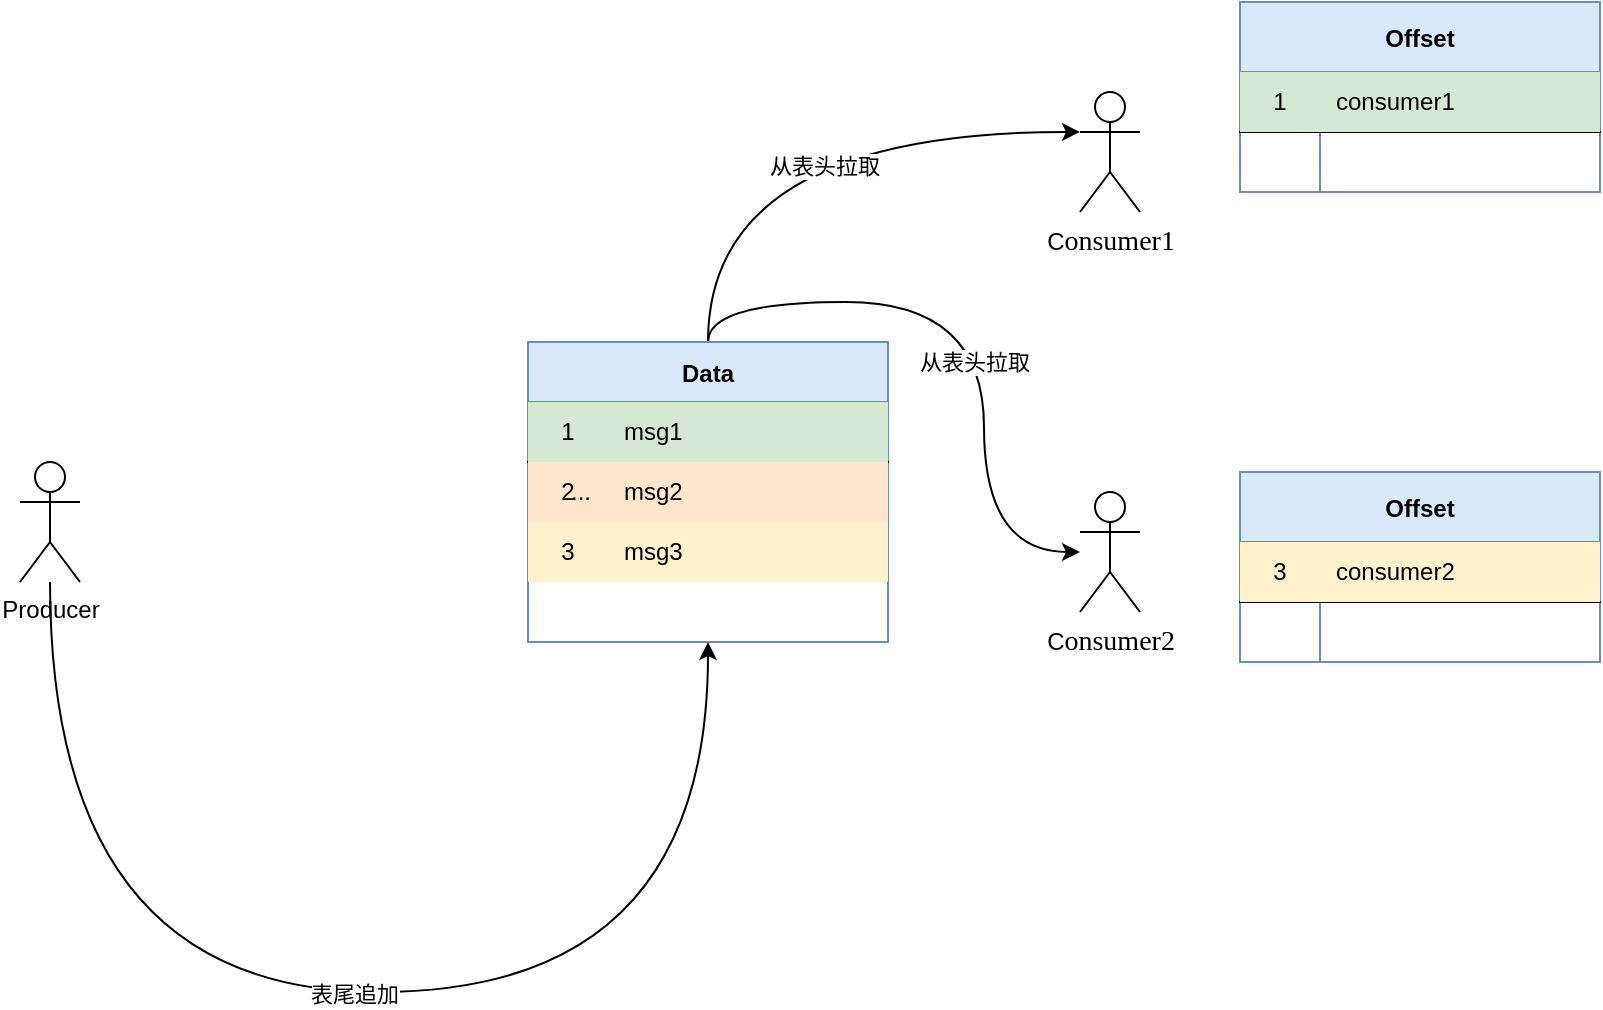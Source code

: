 <mxfile version="14.9.2" type="github">
  <diagram id="VZTdUykXYbI2ZBYuBRgF" name="第 1 页">
    <mxGraphModel dx="946" dy="563" grid="1" gridSize="10" guides="1" tooltips="1" connect="1" arrows="1" fold="1" page="1" pageScale="1" pageWidth="827" pageHeight="1169" math="0" shadow="0">
      <root>
        <mxCell id="0" />
        <mxCell id="1" parent="0" />
        <mxCell id="7mHwJ7CEPZ4vU7DKZEV_-24" style="edgeStyle=orthogonalEdgeStyle;curved=1;rounded=0;orthogonalLoop=1;jettySize=auto;html=1;entryX=0;entryY=0.333;entryDx=0;entryDy=0;entryPerimeter=0;exitX=0.5;exitY=0;exitDx=0;exitDy=0;" edge="1" parent="1" source="7mHwJ7CEPZ4vU7DKZEV_-3" target="7mHwJ7CEPZ4vU7DKZEV_-20">
          <mxGeometry relative="1" as="geometry" />
        </mxCell>
        <mxCell id="7mHwJ7CEPZ4vU7DKZEV_-26" value="从表头拉取" style="edgeLabel;html=1;align=center;verticalAlign=middle;resizable=0;points=[];" vertex="1" connectable="0" parent="7mHwJ7CEPZ4vU7DKZEV_-24">
          <mxGeometry x="0.12" y="-17" relative="1" as="geometry">
            <mxPoint as="offset" />
          </mxGeometry>
        </mxCell>
        <mxCell id="7mHwJ7CEPZ4vU7DKZEV_-25" style="edgeStyle=orthogonalEdgeStyle;curved=1;rounded=0;orthogonalLoop=1;jettySize=auto;html=1;exitX=0.5;exitY=0;exitDx=0;exitDy=0;" edge="1" parent="1" source="7mHwJ7CEPZ4vU7DKZEV_-3" target="7mHwJ7CEPZ4vU7DKZEV_-21">
          <mxGeometry relative="1" as="geometry" />
        </mxCell>
        <mxCell id="7mHwJ7CEPZ4vU7DKZEV_-27" value="从表头拉取" style="edgeLabel;html=1;align=center;verticalAlign=middle;resizable=0;points=[];" vertex="1" connectable="0" parent="7mHwJ7CEPZ4vU7DKZEV_-25">
          <mxGeometry x="0.136" y="-5" relative="1" as="geometry">
            <mxPoint as="offset" />
          </mxGeometry>
        </mxCell>
        <mxCell id="7mHwJ7CEPZ4vU7DKZEV_-3" value="Data" style="shape=table;startSize=30;container=1;collapsible=0;childLayout=tableLayout;fixedRows=1;rowLines=0;fontStyle=1;align=center;fillColor=#dae8fc;strokeColor=#6c8ebf;" vertex="1" parent="1">
          <mxGeometry x="324" y="195" width="180" height="150" as="geometry" />
        </mxCell>
        <mxCell id="7mHwJ7CEPZ4vU7DKZEV_-4" value="" style="shape=partialRectangle;html=1;whiteSpace=wrap;collapsible=0;dropTarget=0;pointerEvents=0;fillColor=none;top=0;left=0;bottom=1;right=0;points=[[0,0.5],[1,0.5]];portConstraint=eastwest;" vertex="1" parent="7mHwJ7CEPZ4vU7DKZEV_-3">
          <mxGeometry y="30" width="180" height="30" as="geometry" />
        </mxCell>
        <mxCell id="7mHwJ7CEPZ4vU7DKZEV_-5" value="1" style="shape=partialRectangle;html=1;whiteSpace=wrap;connectable=0;fillColor=#d5e8d4;top=0;left=0;bottom=0;right=0;overflow=hidden;strokeColor=#82b366;" vertex="1" parent="7mHwJ7CEPZ4vU7DKZEV_-4">
          <mxGeometry width="40" height="30" as="geometry" />
        </mxCell>
        <mxCell id="7mHwJ7CEPZ4vU7DKZEV_-6" value="msg1" style="shape=partialRectangle;html=1;whiteSpace=wrap;connectable=0;fillColor=#d5e8d4;top=0;left=0;bottom=0;right=0;align=left;spacingLeft=6;overflow=hidden;strokeColor=#82b366;" vertex="1" parent="7mHwJ7CEPZ4vU7DKZEV_-4">
          <mxGeometry x="40" width="140" height="30" as="geometry" />
        </mxCell>
        <mxCell id="7mHwJ7CEPZ4vU7DKZEV_-7" value="" style="shape=partialRectangle;html=1;whiteSpace=wrap;collapsible=0;dropTarget=0;pointerEvents=0;fillColor=none;top=0;left=0;bottom=0;right=0;points=[[0,0.5],[1,0.5]];portConstraint=eastwest;" vertex="1" parent="7mHwJ7CEPZ4vU7DKZEV_-3">
          <mxGeometry y="60" width="180" height="30" as="geometry" />
        </mxCell>
        <mxCell id="7mHwJ7CEPZ4vU7DKZEV_-8" value="2" style="shape=partialRectangle;html=1;whiteSpace=wrap;connectable=0;fillColor=#ffe6cc;top=0;left=0;bottom=0;right=0;overflow=hidden;strokeColor=#d79b00;" vertex="1" parent="7mHwJ7CEPZ4vU7DKZEV_-7">
          <mxGeometry width="40" height="30" as="geometry" />
        </mxCell>
        <mxCell id="7mHwJ7CEPZ4vU7DKZEV_-9" value="msg2" style="shape=partialRectangle;html=1;whiteSpace=wrap;connectable=0;fillColor=#ffe6cc;top=0;left=0;bottom=0;right=0;align=left;spacingLeft=6;overflow=hidden;strokeColor=#d79b00;" vertex="1" parent="7mHwJ7CEPZ4vU7DKZEV_-7">
          <mxGeometry x="40" width="140" height="30" as="geometry" />
        </mxCell>
        <mxCell id="7mHwJ7CEPZ4vU7DKZEV_-10" value="" style="shape=partialRectangle;html=1;whiteSpace=wrap;collapsible=0;dropTarget=0;pointerEvents=0;fillColor=none;top=0;left=0;bottom=0;right=0;points=[[0,0.5],[1,0.5]];portConstraint=eastwest;" vertex="1" parent="7mHwJ7CEPZ4vU7DKZEV_-3">
          <mxGeometry y="90" width="180" height="30" as="geometry" />
        </mxCell>
        <mxCell id="7mHwJ7CEPZ4vU7DKZEV_-11" value="3" style="shape=partialRectangle;html=1;whiteSpace=wrap;connectable=0;fillColor=#fff2cc;top=0;left=0;bottom=0;right=0;overflow=hidden;strokeColor=#d6b656;" vertex="1" parent="7mHwJ7CEPZ4vU7DKZEV_-10">
          <mxGeometry width="40" height="30" as="geometry" />
        </mxCell>
        <mxCell id="7mHwJ7CEPZ4vU7DKZEV_-12" value="msg3" style="shape=partialRectangle;html=1;whiteSpace=wrap;connectable=0;fillColor=#fff2cc;top=0;left=0;bottom=0;right=0;align=left;spacingLeft=6;overflow=hidden;strokeColor=#d6b656;" vertex="1" parent="7mHwJ7CEPZ4vU7DKZEV_-10">
          <mxGeometry x="40" width="140" height="30" as="geometry" />
        </mxCell>
        <mxCell id="7mHwJ7CEPZ4vU7DKZEV_-13" value="..." style="text;html=1;align=center;verticalAlign=middle;resizable=0;points=[];autosize=1;strokeColor=none;" vertex="1" parent="1">
          <mxGeometry x="335" y="260" width="30" height="20" as="geometry" />
        </mxCell>
        <mxCell id="7mHwJ7CEPZ4vU7DKZEV_-18" style="edgeStyle=orthogonalEdgeStyle;rounded=0;orthogonalLoop=1;jettySize=auto;html=1;entryX=0.5;entryY=1;entryDx=0;entryDy=0;curved=1;" edge="1" parent="1" source="7mHwJ7CEPZ4vU7DKZEV_-15" target="7mHwJ7CEPZ4vU7DKZEV_-3">
          <mxGeometry relative="1" as="geometry">
            <Array as="points">
              <mxPoint x="85" y="520" />
              <mxPoint x="414" y="520" />
            </Array>
          </mxGeometry>
        </mxCell>
        <mxCell id="7mHwJ7CEPZ4vU7DKZEV_-19" value="表尾追加" style="edgeLabel;html=1;align=center;verticalAlign=middle;resizable=0;points=[];" vertex="1" connectable="0" parent="7mHwJ7CEPZ4vU7DKZEV_-18">
          <mxGeometry x="0.007" y="-1" relative="1" as="geometry">
            <mxPoint as="offset" />
          </mxGeometry>
        </mxCell>
        <mxCell id="7mHwJ7CEPZ4vU7DKZEV_-15" value="Producer" style="shape=umlActor;verticalLabelPosition=bottom;verticalAlign=top;html=1;outlineConnect=0;" vertex="1" parent="1">
          <mxGeometry x="70" y="255" width="30" height="60" as="geometry" />
        </mxCell>
        <mxCell id="7mHwJ7CEPZ4vU7DKZEV_-20" value="C&lt;span style=&quot;font-family: &amp;#34;.pingfang sc&amp;#34; ; font-size: 14px&quot;&gt;onsumer1&lt;/span&gt;" style="shape=umlActor;verticalLabelPosition=bottom;verticalAlign=top;html=1;outlineConnect=0;" vertex="1" parent="1">
          <mxGeometry x="600" y="70" width="30" height="60" as="geometry" />
        </mxCell>
        <mxCell id="7mHwJ7CEPZ4vU7DKZEV_-21" value="C&lt;span style=&quot;font-family: &amp;#34;.pingfang sc&amp;#34; ; font-size: 14px&quot;&gt;onsumer2&lt;/span&gt;" style="shape=umlActor;verticalLabelPosition=bottom;verticalAlign=top;html=1;outlineConnect=0;" vertex="1" parent="1">
          <mxGeometry x="600" y="270" width="30" height="60" as="geometry" />
        </mxCell>
        <mxCell id="7mHwJ7CEPZ4vU7DKZEV_-28" value="Offset" style="shape=table;startSize=35;container=1;collapsible=0;childLayout=tableLayout;fixedRows=1;rowLines=0;fontStyle=1;align=center;fillColor=#dae8fc;strokeColor=#6c8ebf;" vertex="1" parent="1">
          <mxGeometry x="680" y="25" width="180" height="95" as="geometry" />
        </mxCell>
        <mxCell id="7mHwJ7CEPZ4vU7DKZEV_-29" value="" style="shape=partialRectangle;html=1;whiteSpace=wrap;collapsible=0;dropTarget=0;pointerEvents=0;fillColor=none;top=0;left=0;bottom=1;right=0;points=[[0,0.5],[1,0.5]];portConstraint=eastwest;" vertex="1" parent="7mHwJ7CEPZ4vU7DKZEV_-28">
          <mxGeometry y="35" width="180" height="30" as="geometry" />
        </mxCell>
        <mxCell id="7mHwJ7CEPZ4vU7DKZEV_-30" value="1" style="shape=partialRectangle;html=1;whiteSpace=wrap;connectable=0;fillColor=#d5e8d4;top=0;left=0;bottom=0;right=0;overflow=hidden;strokeColor=#82b366;" vertex="1" parent="7mHwJ7CEPZ4vU7DKZEV_-29">
          <mxGeometry width="40" height="30" as="geometry" />
        </mxCell>
        <mxCell id="7mHwJ7CEPZ4vU7DKZEV_-31" value="consumer1" style="shape=partialRectangle;html=1;whiteSpace=wrap;connectable=0;fillColor=#d5e8d4;top=0;left=0;bottom=0;right=0;align=left;spacingLeft=6;overflow=hidden;strokeColor=#82b366;" vertex="1" parent="7mHwJ7CEPZ4vU7DKZEV_-29">
          <mxGeometry x="40" width="140" height="30" as="geometry" />
        </mxCell>
        <mxCell id="7mHwJ7CEPZ4vU7DKZEV_-35" value="" style="shape=partialRectangle;html=1;whiteSpace=wrap;collapsible=0;dropTarget=0;pointerEvents=0;fillColor=none;top=0;left=0;bottom=0;right=0;points=[[0,0.5],[1,0.5]];portConstraint=eastwest;" vertex="1" parent="7mHwJ7CEPZ4vU7DKZEV_-28">
          <mxGeometry y="65" width="180" height="30" as="geometry" />
        </mxCell>
        <mxCell id="7mHwJ7CEPZ4vU7DKZEV_-36" value="" style="shape=partialRectangle;html=1;whiteSpace=wrap;connectable=0;top=0;left=0;bottom=0;right=0;overflow=hidden;fillColor=none;" vertex="1" parent="7mHwJ7CEPZ4vU7DKZEV_-35">
          <mxGeometry width="40" height="30" as="geometry" />
        </mxCell>
        <mxCell id="7mHwJ7CEPZ4vU7DKZEV_-37" value="" style="shape=partialRectangle;html=1;whiteSpace=wrap;connectable=0;top=0;left=0;bottom=0;right=0;align=left;spacingLeft=6;overflow=hidden;fillColor=none;" vertex="1" parent="7mHwJ7CEPZ4vU7DKZEV_-35">
          <mxGeometry x="40" width="140" height="30" as="geometry" />
        </mxCell>
        <mxCell id="7mHwJ7CEPZ4vU7DKZEV_-38" value="Offset" style="shape=table;startSize=35;container=1;collapsible=0;childLayout=tableLayout;fixedRows=1;rowLines=0;fontStyle=1;align=center;fillColor=#dae8fc;strokeColor=#6c8ebf;" vertex="1" parent="1">
          <mxGeometry x="680" y="260" width="180" height="95" as="geometry" />
        </mxCell>
        <mxCell id="7mHwJ7CEPZ4vU7DKZEV_-39" value="" style="shape=partialRectangle;html=1;whiteSpace=wrap;collapsible=0;dropTarget=0;pointerEvents=0;fillColor=none;top=0;left=0;bottom=1;right=0;points=[[0,0.5],[1,0.5]];portConstraint=eastwest;" vertex="1" parent="7mHwJ7CEPZ4vU7DKZEV_-38">
          <mxGeometry y="35" width="180" height="30" as="geometry" />
        </mxCell>
        <mxCell id="7mHwJ7CEPZ4vU7DKZEV_-40" value="3" style="shape=partialRectangle;html=1;whiteSpace=wrap;connectable=0;fillColor=#fff2cc;top=0;left=0;bottom=0;right=0;overflow=hidden;strokeColor=#d6b656;" vertex="1" parent="7mHwJ7CEPZ4vU7DKZEV_-39">
          <mxGeometry width="40" height="30" as="geometry" />
        </mxCell>
        <mxCell id="7mHwJ7CEPZ4vU7DKZEV_-41" value="consumer2" style="shape=partialRectangle;html=1;whiteSpace=wrap;connectable=0;fillColor=#fff2cc;top=0;left=0;bottom=0;right=0;align=left;spacingLeft=6;overflow=hidden;strokeColor=#d6b656;" vertex="1" parent="7mHwJ7CEPZ4vU7DKZEV_-39">
          <mxGeometry x="40" width="140" height="30" as="geometry" />
        </mxCell>
        <mxCell id="7mHwJ7CEPZ4vU7DKZEV_-42" value="" style="shape=partialRectangle;html=1;whiteSpace=wrap;collapsible=0;dropTarget=0;pointerEvents=0;fillColor=none;top=0;left=0;bottom=0;right=0;points=[[0,0.5],[1,0.5]];portConstraint=eastwest;" vertex="1" parent="7mHwJ7CEPZ4vU7DKZEV_-38">
          <mxGeometry y="65" width="180" height="30" as="geometry" />
        </mxCell>
        <mxCell id="7mHwJ7CEPZ4vU7DKZEV_-43" value="" style="shape=partialRectangle;html=1;whiteSpace=wrap;connectable=0;top=0;left=0;bottom=0;right=0;overflow=hidden;fillColor=none;" vertex="1" parent="7mHwJ7CEPZ4vU7DKZEV_-42">
          <mxGeometry width="40" height="30" as="geometry" />
        </mxCell>
        <mxCell id="7mHwJ7CEPZ4vU7DKZEV_-44" value="" style="shape=partialRectangle;html=1;whiteSpace=wrap;connectable=0;top=0;left=0;bottom=0;right=0;align=left;spacingLeft=6;overflow=hidden;fillColor=none;" vertex="1" parent="7mHwJ7CEPZ4vU7DKZEV_-42">
          <mxGeometry x="40" width="140" height="30" as="geometry" />
        </mxCell>
      </root>
    </mxGraphModel>
  </diagram>
</mxfile>
